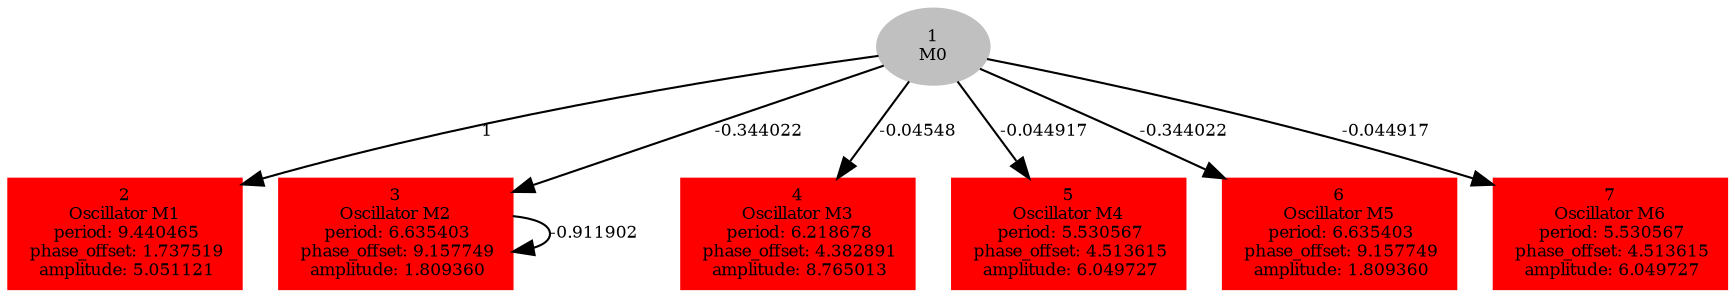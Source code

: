  digraph g{ forcelabels=true;
1[label=<1<BR/>M0>,color="grey",style=filled,fontsize=8];
2 [label=<2<BR />Oscillator M1<BR /> period: 9.440465<BR /> phase_offset: 1.737519<BR /> amplitude: 5.051121>, shape=box,color=red,style=filled,fontsize=8];3 [label=<3<BR />Oscillator M2<BR /> period: 6.635403<BR /> phase_offset: 9.157749<BR /> amplitude: 1.809360>, shape=box,color=red,style=filled,fontsize=8];4 [label=<4<BR />Oscillator M3<BR /> period: 6.218678<BR /> phase_offset: 4.382891<BR /> amplitude: 8.765013>, shape=box,color=red,style=filled,fontsize=8];5 [label=<5<BR />Oscillator M4<BR /> period: 5.530567<BR /> phase_offset: 4.513615<BR /> amplitude: 6.049727>, shape=box,color=red,style=filled,fontsize=8];6 [label=<6<BR />Oscillator M5<BR /> period: 6.635403<BR /> phase_offset: 9.157749<BR /> amplitude: 1.809360>, shape=box,color=red,style=filled,fontsize=8];7 [label=<7<BR />Oscillator M6<BR /> period: 5.530567<BR /> phase_offset: 4.513615<BR /> amplitude: 6.049727>, shape=box,color=red,style=filled,fontsize=8];1 -> 2[label="1 ",fontsize="8"];
1 -> 3[label="-0.344022 ",fontsize="8"];
1 -> 4[label="-0.04548 ",fontsize="8"];
1 -> 5[label="-0.044917 ",fontsize="8"];
1 -> 6[label="-0.344022 ",fontsize="8"];
1 -> 7[label="-0.044917 ",fontsize="8"];
3 -> 3[label="-0.911902 ",fontsize="8"];
 }
